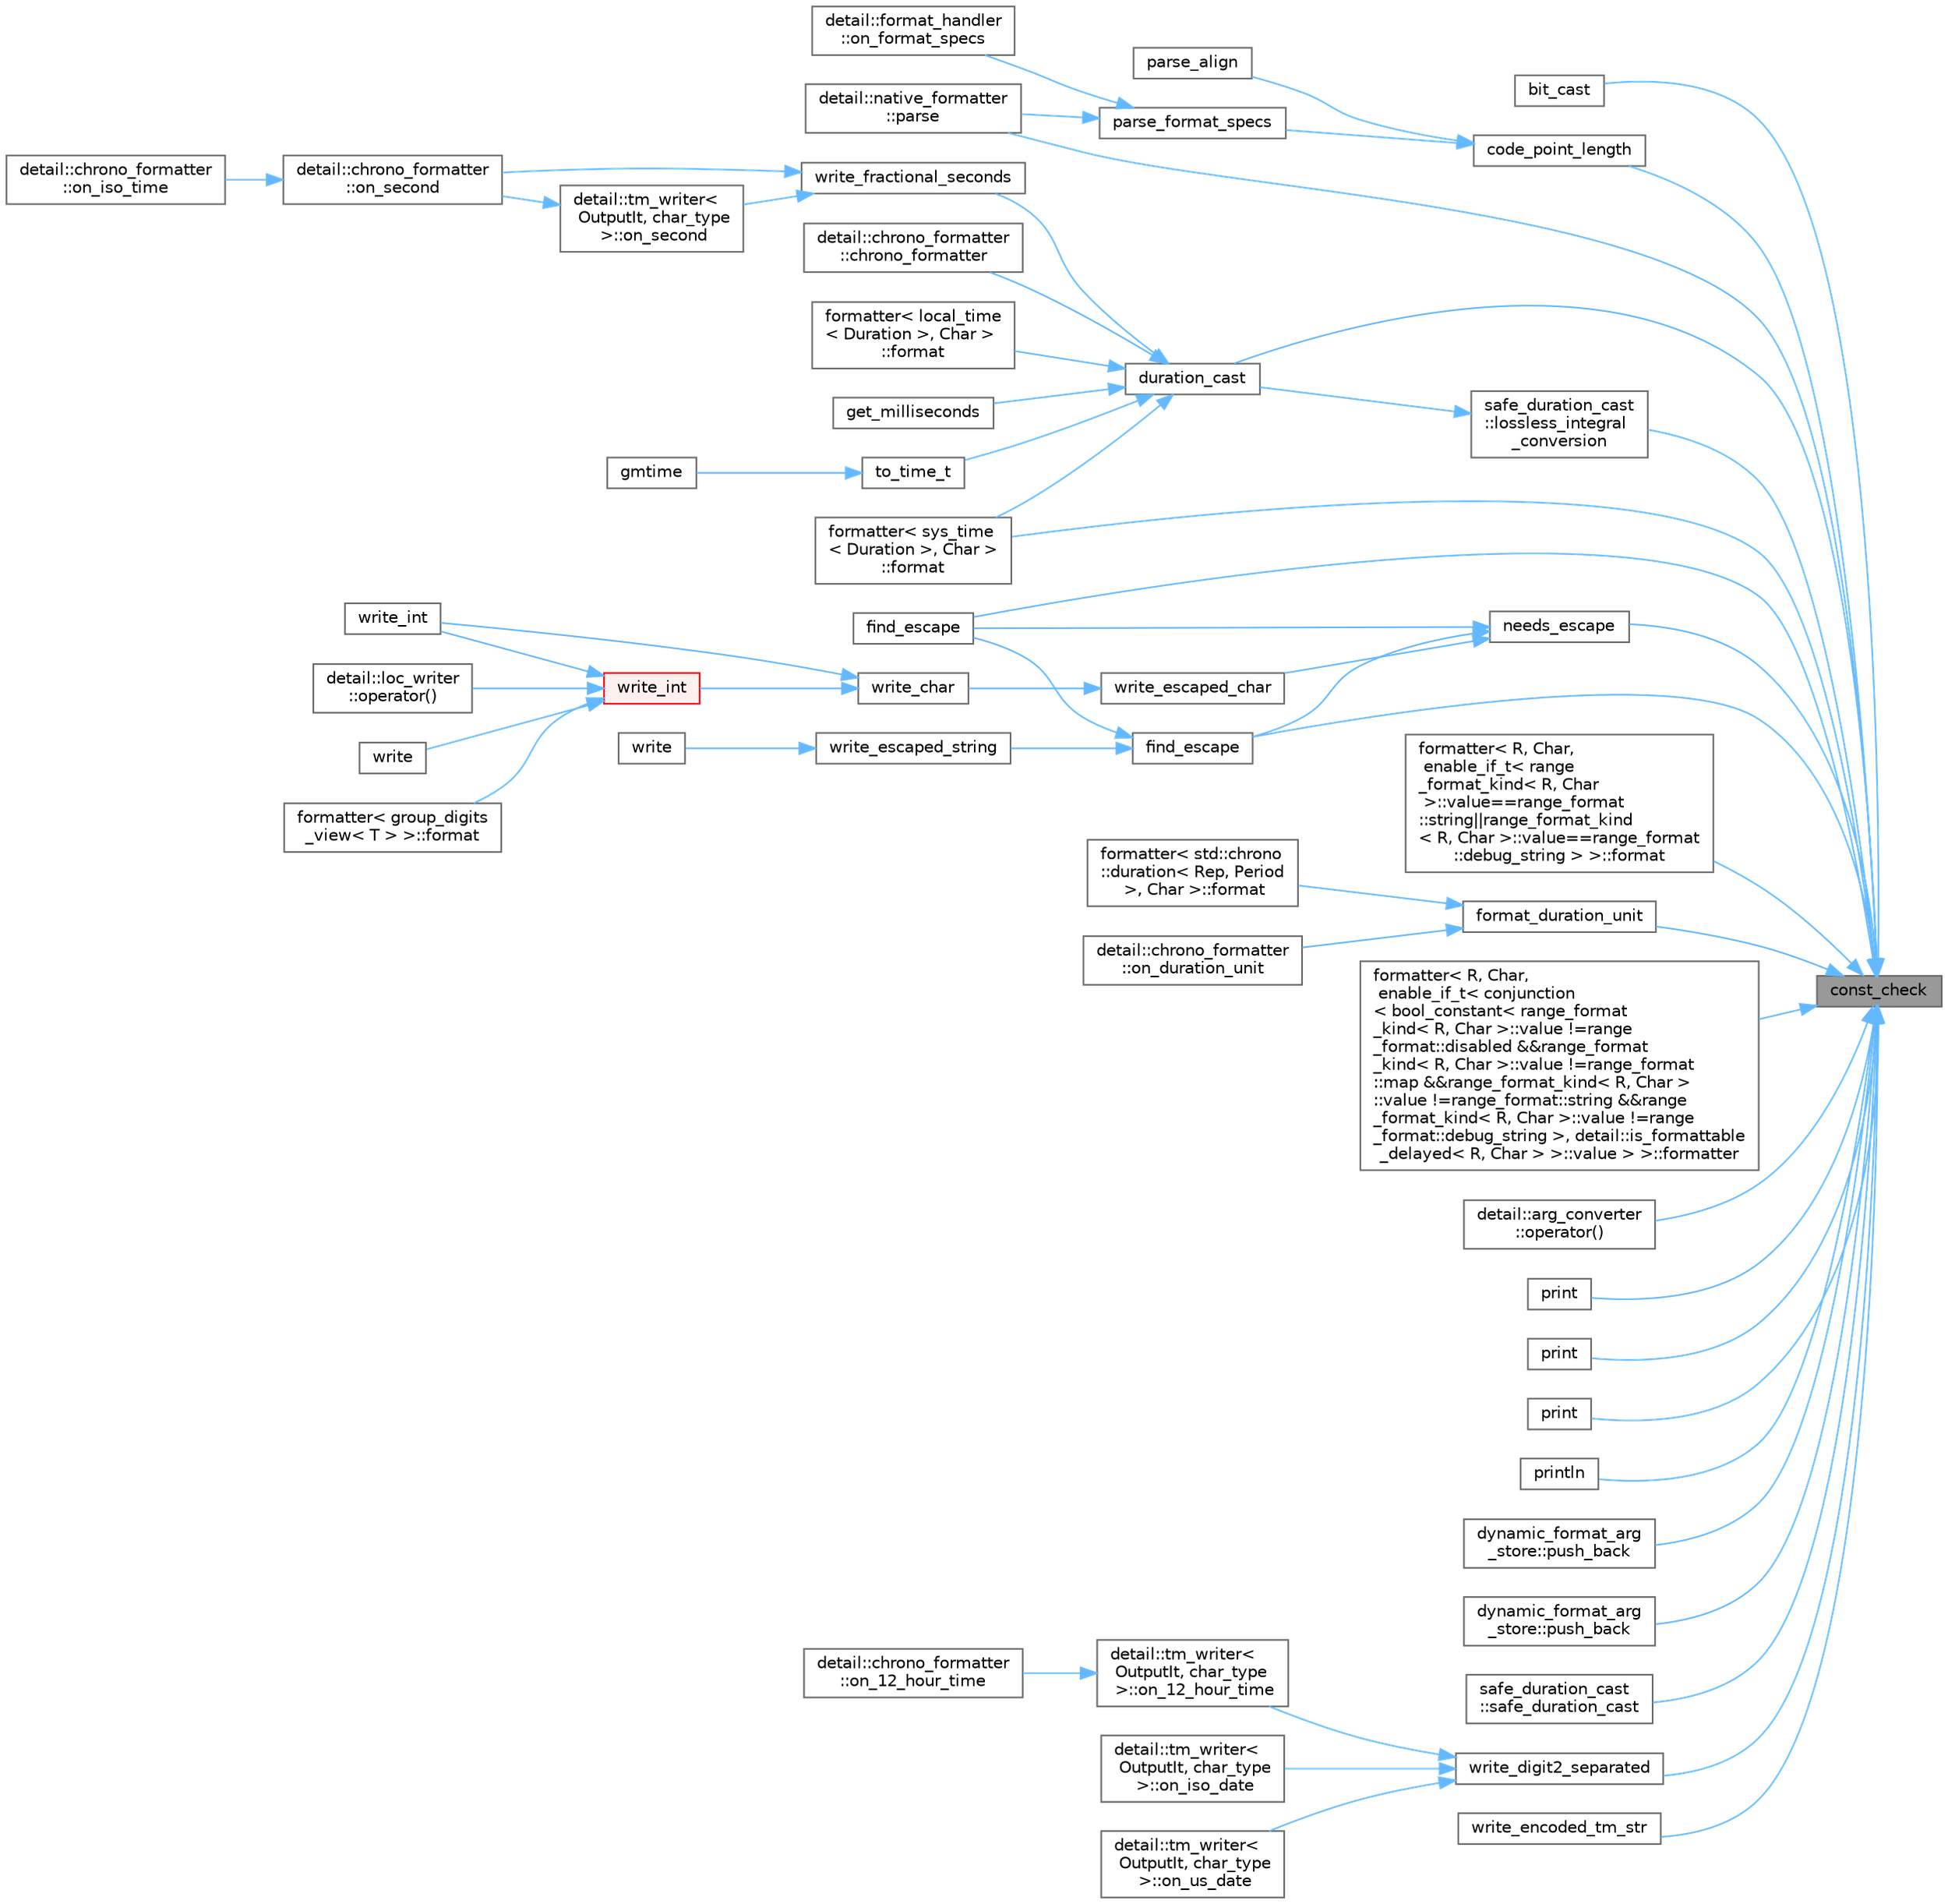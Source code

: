 digraph "const_check"
{
 // LATEX_PDF_SIZE
  bgcolor="transparent";
  edge [fontname=Helvetica,fontsize=10,labelfontname=Helvetica,labelfontsize=10];
  node [fontname=Helvetica,fontsize=10,shape=box,height=0.2,width=0.4];
  rankdir="RL";
  Node1 [id="Node000001",label="const_check",height=0.2,width=0.4,color="gray40", fillcolor="grey60", style="filled", fontcolor="black",tooltip=" "];
  Node1 -> Node2 [id="edge1_Node000001_Node000002",dir="back",color="steelblue1",style="solid",tooltip=" "];
  Node2 [id="Node000002",label="bit_cast",height=0.2,width=0.4,color="grey40", fillcolor="white", style="filled",URL="$namespacedetail.html#a4f3e6fe77d13d60f16e2871c47ed636b",tooltip=" "];
  Node1 -> Node3 [id="edge2_Node000001_Node000003",dir="back",color="steelblue1",style="solid",tooltip=" "];
  Node3 [id="Node000003",label="code_point_length",height=0.2,width=0.4,color="grey40", fillcolor="white", style="filled",URL="$namespacedetail.html#a0a7277f95959a3ddf0eb2267c35755e0",tooltip=" "];
  Node3 -> Node4 [id="edge3_Node000003_Node000004",dir="back",color="steelblue1",style="solid",tooltip=" "];
  Node4 [id="Node000004",label="parse_align",height=0.2,width=0.4,color="grey40", fillcolor="white", style="filled",URL="$namespacedetail.html#a00116cc632bac468ea73799110696bfe",tooltip=" "];
  Node3 -> Node5 [id="edge4_Node000003_Node000005",dir="back",color="steelblue1",style="solid",tooltip=" "];
  Node5 [id="Node000005",label="parse_format_specs",height=0.2,width=0.4,color="grey40", fillcolor="white", style="filled",URL="$namespacedetail.html#af338c3cb0563c9ffc7bef93a3844d574",tooltip=" "];
  Node5 -> Node6 [id="edge5_Node000005_Node000006",dir="back",color="steelblue1",style="solid",tooltip=" "];
  Node6 [id="Node000006",label="detail::format_handler\l::on_format_specs",height=0.2,width=0.4,color="grey40", fillcolor="white", style="filled",URL="$structdetail_1_1format__handler.html#a2048d1eedae542c2e332e46fa85c656f",tooltip=" "];
  Node5 -> Node7 [id="edge6_Node000005_Node000007",dir="back",color="steelblue1",style="solid",tooltip=" "];
  Node7 [id="Node000007",label="detail::native_formatter\l::parse",height=0.2,width=0.4,color="grey40", fillcolor="white", style="filled",URL="$structdetail_1_1native__formatter.html#a8ab971982084b0d00677071064adc679",tooltip=" "];
  Node1 -> Node8 [id="edge7_Node000001_Node000008",dir="back",color="steelblue1",style="solid",tooltip=" "];
  Node8 [id="Node000008",label="duration_cast",height=0.2,width=0.4,color="grey40", fillcolor="white", style="filled",URL="$namespacedetail.html#aa4e8a7bfd4c67725575c44238eb10970",tooltip=" "];
  Node8 -> Node9 [id="edge8_Node000008_Node000009",dir="back",color="steelblue1",style="solid",tooltip=" "];
  Node9 [id="Node000009",label="detail::chrono_formatter\l::chrono_formatter",height=0.2,width=0.4,color="grey40", fillcolor="white", style="filled",URL="$structdetail_1_1chrono__formatter.html#a48bafe99b1deeba642ee13de90388a6f",tooltip=" "];
  Node8 -> Node10 [id="edge9_Node000008_Node000010",dir="back",color="steelblue1",style="solid",tooltip=" "];
  Node10 [id="Node000010",label="formatter\< local_time\l\< Duration \>, Char \>\l::format",height=0.2,width=0.4,color="grey40", fillcolor="white", style="filled",URL="$structformatter_3_01local__time_3_01_duration_01_4_00_01_char_01_4.html#a52e8eb3c7a015c7e59294f5860239717",tooltip=" "];
  Node8 -> Node11 [id="edge10_Node000008_Node000011",dir="back",color="steelblue1",style="solid",tooltip=" "];
  Node11 [id="Node000011",label="formatter\< sys_time\l\< Duration \>, Char \>\l::format",height=0.2,width=0.4,color="grey40", fillcolor="white", style="filled",URL="$structformatter_3_01sys__time_3_01_duration_01_4_00_01_char_01_4.html#ae4c5680a88f8b97963455a2c6af36203",tooltip=" "];
  Node8 -> Node12 [id="edge11_Node000008_Node000012",dir="back",color="steelblue1",style="solid",tooltip=" "];
  Node12 [id="Node000012",label="get_milliseconds",height=0.2,width=0.4,color="grey40", fillcolor="white", style="filled",URL="$namespacedetail.html#a1ec0b994e150d44d0a32c6cce3e5adfd",tooltip=" "];
  Node8 -> Node13 [id="edge12_Node000008_Node000013",dir="back",color="steelblue1",style="solid",tooltip=" "];
  Node13 [id="Node000013",label="to_time_t",height=0.2,width=0.4,color="grey40", fillcolor="white", style="filled",URL="$namespacedetail.html#a4f86046fc16db3907eb4bd0c9c7833e2",tooltip=" "];
  Node13 -> Node14 [id="edge13_Node000013_Node000014",dir="back",color="steelblue1",style="solid",tooltip=" "];
  Node14 [id="Node000014",label="gmtime",height=0.2,width=0.4,color="grey40", fillcolor="white", style="filled",URL="$bundled_2chrono_8h.html#a36146ff53ad660e32b27ddad663628a9",tooltip=" "];
  Node8 -> Node15 [id="edge14_Node000008_Node000015",dir="back",color="steelblue1",style="solid",tooltip=" "];
  Node15 [id="Node000015",label="write_fractional_seconds",height=0.2,width=0.4,color="grey40", fillcolor="white", style="filled",URL="$namespacedetail.html#a3bc10bfc5890885892eed90dd1ebbacb",tooltip=" "];
  Node15 -> Node16 [id="edge15_Node000015_Node000016",dir="back",color="steelblue1",style="solid",tooltip=" "];
  Node16 [id="Node000016",label="detail::chrono_formatter\l::on_second",height=0.2,width=0.4,color="grey40", fillcolor="white", style="filled",URL="$structdetail_1_1chrono__formatter.html#afcb9a0eff4398874cbff0b5466c5f56c",tooltip=" "];
  Node16 -> Node17 [id="edge16_Node000016_Node000017",dir="back",color="steelblue1",style="solid",tooltip=" "];
  Node17 [id="Node000017",label="detail::chrono_formatter\l::on_iso_time",height=0.2,width=0.4,color="grey40", fillcolor="white", style="filled",URL="$structdetail_1_1chrono__formatter.html#a94c937acaca8bfa7b3d319d1bd237ef9",tooltip=" "];
  Node15 -> Node18 [id="edge17_Node000015_Node000018",dir="back",color="steelblue1",style="solid",tooltip=" "];
  Node18 [id="Node000018",label="detail::tm_writer\<\l OutputIt, char_type\l \>::on_second",height=0.2,width=0.4,color="grey40", fillcolor="white", style="filled",URL="$classdetail_1_1tm__writer.html#afcb9a0eff4398874cbff0b5466c5f56c",tooltip=" "];
  Node18 -> Node16 [id="edge18_Node000018_Node000016",dir="back",color="steelblue1",style="solid",tooltip=" "];
  Node1 -> Node19 [id="edge19_Node000001_Node000019",dir="back",color="steelblue1",style="solid",tooltip=" "];
  Node19 [id="Node000019",label="find_escape",height=0.2,width=0.4,color="grey40", fillcolor="white", style="filled",URL="$namespacedetail.html#a1474bd228024b844908693a242784922",tooltip=" "];
  Node19 -> Node20 [id="edge20_Node000019_Node000020",dir="back",color="steelblue1",style="solid",tooltip=" "];
  Node20 [id="Node000020",label="find_escape",height=0.2,width=0.4,color="grey40", fillcolor="white", style="filled",URL="$namespacedetail.html#aa5fbf29311a174ca62a5005e505dd2db",tooltip=" "];
  Node19 -> Node21 [id="edge21_Node000019_Node000021",dir="back",color="steelblue1",style="solid",tooltip=" "];
  Node21 [id="Node000021",label="write_escaped_string",height=0.2,width=0.4,color="grey40", fillcolor="white", style="filled",URL="$namespacedetail.html#a8d4a568e200778bc19363c644e3f29bd",tooltip=" "];
  Node21 -> Node22 [id="edge22_Node000021_Node000022",dir="back",color="steelblue1",style="solid",tooltip=" "];
  Node22 [id="Node000022",label="write",height=0.2,width=0.4,color="grey40", fillcolor="white", style="filled",URL="$namespacedetail.html#a664c3f795a0280d463eb3f67c45219ad",tooltip=" "];
  Node1 -> Node20 [id="edge23_Node000001_Node000020",dir="back",color="steelblue1",style="solid",tooltip=" "];
  Node1 -> Node23 [id="edge24_Node000001_Node000023",dir="back",color="steelblue1",style="solid",tooltip=" "];
  Node23 [id="Node000023",label="formatter\< R, Char,\l enable_if_t\< range\l_format_kind\< R, Char\l \>::value==range_format\l::string\|\|range_format_kind\l\< R, Char \>::value==range_format\l::debug_string \> \>::format",height=0.2,width=0.4,color="grey40", fillcolor="white", style="filled",URL="$structformatter_3_01_r_00_01_char_00_01enable__if__t_3_01range__format__kind_3_01_r_00_01_char_0a1cc46cd0c042e02f35d813f9e23373b.html#ae01c7824b691df0f5961d232c2d7905c",tooltip=" "];
  Node1 -> Node11 [id="edge25_Node000001_Node000011",dir="back",color="steelblue1",style="solid",tooltip=" "];
  Node1 -> Node24 [id="edge26_Node000001_Node000024",dir="back",color="steelblue1",style="solid",tooltip=" "];
  Node24 [id="Node000024",label="format_duration_unit",height=0.2,width=0.4,color="grey40", fillcolor="white", style="filled",URL="$namespacedetail.html#a2398c04f58e4d99e75a4bd6c2ce3cfba",tooltip=" "];
  Node24 -> Node25 [id="edge27_Node000024_Node000025",dir="back",color="steelblue1",style="solid",tooltip=" "];
  Node25 [id="Node000025",label="formatter\< std::chrono\l::duration\< Rep, Period\l \>, Char \>::format",height=0.2,width=0.4,color="grey40", fillcolor="white", style="filled",URL="$structformatter_3_01std_1_1chrono_1_1duration_3_01_rep_00_01_period_01_4_00_01_char_01_4.html#a2ec854bd7a6a632e4a8e0c027634c84a",tooltip=" "];
  Node24 -> Node26 [id="edge28_Node000024_Node000026",dir="back",color="steelblue1",style="solid",tooltip=" "];
  Node26 [id="Node000026",label="detail::chrono_formatter\l::on_duration_unit",height=0.2,width=0.4,color="grey40", fillcolor="white", style="filled",URL="$structdetail_1_1chrono__formatter.html#a426efbda8fcbda88cf75c76685700307",tooltip=" "];
  Node1 -> Node27 [id="edge29_Node000001_Node000027",dir="back",color="steelblue1",style="solid",tooltip=" "];
  Node27 [id="Node000027",label="formatter\< R, Char,\l enable_if_t\< conjunction\l\< bool_constant\< range_format\l_kind\< R, Char \>::value !=range\l_format::disabled &&range_format\l_kind\< R, Char \>::value !=range_format\l::map &&range_format_kind\< R, Char \>\l::value !=range_format::string &&range\l_format_kind\< R, Char \>::value !=range\l_format::debug_string \>, detail::is_formattable\l_delayed\< R, Char \> \>::value \> \>::formatter",height=0.2,width=0.4,color="grey40", fillcolor="white", style="filled",URL="$structformatter_3_01_r_00_01_char_00_01enable__if__t_3_01conjunction_3_01bool__constant_3_01rang0fba9db9d2a77e9ada06b2f190c4dd4a.html#acd3b244312095fc9e985f6094438c523",tooltip=" "];
  Node1 -> Node28 [id="edge30_Node000001_Node000028",dir="back",color="steelblue1",style="solid",tooltip=" "];
  Node28 [id="Node000028",label="safe_duration_cast\l::lossless_integral\l_conversion",height=0.2,width=0.4,color="grey40", fillcolor="white", style="filled",URL="$namespacesafe__duration__cast.html#aeb329dc4be0bab60f163b3c8625baac0",tooltip="Converts From to To, without loss."];
  Node28 -> Node8 [id="edge31_Node000028_Node000008",dir="back",color="steelblue1",style="solid",tooltip=" "];
  Node1 -> Node29 [id="edge32_Node000001_Node000029",dir="back",color="steelblue1",style="solid",tooltip=" "];
  Node29 [id="Node000029",label="needs_escape",height=0.2,width=0.4,color="grey40", fillcolor="white", style="filled",URL="$namespacedetail.html#ad067f15eb4a7290df2b3386c31678552",tooltip=" "];
  Node29 -> Node19 [id="edge33_Node000029_Node000019",dir="back",color="steelblue1",style="solid",tooltip=" "];
  Node29 -> Node20 [id="edge34_Node000029_Node000020",dir="back",color="steelblue1",style="solid",tooltip=" "];
  Node29 -> Node30 [id="edge35_Node000029_Node000030",dir="back",color="steelblue1",style="solid",tooltip=" "];
  Node30 [id="Node000030",label="write_escaped_char",height=0.2,width=0.4,color="grey40", fillcolor="white", style="filled",URL="$namespacedetail.html#aaf067ba0e493cfe8e8de78e071fb3aee",tooltip=" "];
  Node30 -> Node31 [id="edge36_Node000030_Node000031",dir="back",color="steelblue1",style="solid",tooltip=" "];
  Node31 [id="Node000031",label="write_char",height=0.2,width=0.4,color="grey40", fillcolor="white", style="filled",URL="$namespacedetail.html#a9afdb97d52dabe3eef1156ab82a70e26",tooltip=" "];
  Node31 -> Node32 [id="edge37_Node000031_Node000032",dir="back",color="steelblue1",style="solid",tooltip=" "];
  Node32 [id="Node000032",label="write_int",height=0.2,width=0.4,color="red", fillcolor="#FFF0F0", style="filled",URL="$namespacedetail.html#ac0fd4ca12ae54000b545b8469fa3a5d6",tooltip=" "];
  Node32 -> Node33 [id="edge38_Node000032_Node000033",dir="back",color="steelblue1",style="solid",tooltip=" "];
  Node33 [id="Node000033",label="formatter\< group_digits\l_view\< T \> \>::format",height=0.2,width=0.4,color="grey40", fillcolor="white", style="filled",URL="$structformatter_3_01group__digits__view_3_01_t_01_4_01_4.html#a12f88da6a64b78a7132de00518d5e674",tooltip=" "];
  Node32 -> Node34 [id="edge39_Node000032_Node000034",dir="back",color="steelblue1",style="solid",tooltip=" "];
  Node34 [id="Node000034",label="detail::loc_writer\l::operator()",height=0.2,width=0.4,color="grey40", fillcolor="white", style="filled",URL="$structdetail_1_1loc__writer.html#aedcdcd54b74a24c4c2a78c788b22a502",tooltip=" "];
  Node32 -> Node35 [id="edge40_Node000032_Node000035",dir="back",color="steelblue1",style="solid",tooltip=" "];
  Node35 [id="Node000035",label="write",height=0.2,width=0.4,color="grey40", fillcolor="white", style="filled",URL="$namespacedetail.html#a9c683e2bdae1f39926846a8a6d599444",tooltip=" "];
  Node32 -> Node36 [id="edge41_Node000032_Node000036",dir="back",color="steelblue1",style="solid",tooltip=" "];
  Node36 [id="Node000036",label="write_int",height=0.2,width=0.4,color="grey40", fillcolor="white", style="filled",URL="$namespacedetail.html#a0dc2ace9cfb00f77921ab5c78fe1cdde",tooltip=" "];
  Node31 -> Node36 [id="edge42_Node000031_Node000036",dir="back",color="steelblue1",style="solid",tooltip=" "];
  Node1 -> Node39 [id="edge43_Node000001_Node000039",dir="back",color="steelblue1",style="solid",tooltip=" "];
  Node39 [id="Node000039",label="detail::arg_converter\l::operator()",height=0.2,width=0.4,color="grey40", fillcolor="white", style="filled",URL="$classdetail_1_1arg__converter.html#afd7450569ea08e37139becee559ada0c",tooltip=" "];
  Node1 -> Node7 [id="edge44_Node000001_Node000007",dir="back",color="steelblue1",style="solid",tooltip=" "];
  Node1 -> Node40 [id="edge45_Node000001_Node000040",dir="back",color="steelblue1",style="solid",tooltip=" "];
  Node40 [id="Node000040",label="print",height=0.2,width=0.4,color="grey40", fillcolor="white", style="filled",URL="$base_8h.html#a3a04cf3cd81173cdbb24b568bde4df22",tooltip="Formats args according to specifications in fmt and writes the output to the file f."];
  Node1 -> Node41 [id="edge46_Node000001_Node000041",dir="back",color="steelblue1",style="solid",tooltip=" "];
  Node41 [id="Node000041",label="print",height=0.2,width=0.4,color="grey40", fillcolor="white", style="filled",URL="$base_8h.html#a59025bfaf390e425b4e274c966a77557",tooltip="Formats args according to specifications in fmt and writes the output to stdout."];
  Node1 -> Node42 [id="edge47_Node000001_Node000042",dir="back",color="steelblue1",style="solid",tooltip=" "];
  Node42 [id="Node000042",label="print",height=0.2,width=0.4,color="grey40", fillcolor="white", style="filled",URL="$ostream_8h.html#a3883cc4dedb6840173d3ca9699e7693c",tooltip="Prints formatted data to the stream os."];
  Node1 -> Node43 [id="edge48_Node000001_Node000043",dir="back",color="steelblue1",style="solid",tooltip=" "];
  Node43 [id="Node000043",label="println",height=0.2,width=0.4,color="grey40", fillcolor="white", style="filled",URL="$base_8h.html#a747af0150d2d80bc7e0af46e4a5bec21",tooltip="Formats args according to specifications in fmt and writes the output to the file f followed by a new..."];
  Node1 -> Node44 [id="edge49_Node000001_Node000044",dir="back",color="steelblue1",style="solid",tooltip=" "];
  Node44 [id="Node000044",label="dynamic_format_arg\l_store::push_back",height=0.2,width=0.4,color="grey40", fillcolor="white", style="filled",URL="$classdynamic__format__arg__store.html#a19e6a475c1abb7060fe63561128dabe0",tooltip="Adds named argument into the dynamic store for later passing to a formatting function."];
  Node1 -> Node45 [id="edge50_Node000001_Node000045",dir="back",color="steelblue1",style="solid",tooltip=" "];
  Node45 [id="Node000045",label="dynamic_format_arg\l_store::push_back",height=0.2,width=0.4,color="grey40", fillcolor="white", style="filled",URL="$classdynamic__format__arg__store.html#a3b154cbe2d4187867fc44f0a5b269212",tooltip="Adds an argument into the dynamic store for later passing to a formatting function."];
  Node1 -> Node46 [id="edge51_Node000001_Node000046",dir="back",color="steelblue1",style="solid",tooltip=" "];
  Node46 [id="Node000046",label="safe_duration_cast\l::safe_duration_cast",height=0.2,width=0.4,color="grey40", fillcolor="white", style="filled",URL="$namespacesafe__duration__cast.html#a8a653f2a1cc545ab18e52d93e1227caa",tooltip="Safe duration_cast between floating point durations"];
  Node1 -> Node47 [id="edge52_Node000001_Node000047",dir="back",color="steelblue1",style="solid",tooltip=" "];
  Node47 [id="Node000047",label="write_digit2_separated",height=0.2,width=0.4,color="grey40", fillcolor="white", style="filled",URL="$namespacedetail.html#ab6953a37440bdb195c1235a99fb604db",tooltip=" "];
  Node47 -> Node48 [id="edge53_Node000047_Node000048",dir="back",color="steelblue1",style="solid",tooltip=" "];
  Node48 [id="Node000048",label="detail::tm_writer\<\l OutputIt, char_type\l \>::on_12_hour_time",height=0.2,width=0.4,color="grey40", fillcolor="white", style="filled",URL="$classdetail_1_1tm__writer.html#acac60187a1bae85bc87379c974bc6e45",tooltip=" "];
  Node48 -> Node49 [id="edge54_Node000048_Node000049",dir="back",color="steelblue1",style="solid",tooltip=" "];
  Node49 [id="Node000049",label="detail::chrono_formatter\l::on_12_hour_time",height=0.2,width=0.4,color="grey40", fillcolor="white", style="filled",URL="$structdetail_1_1chrono__formatter.html#acac60187a1bae85bc87379c974bc6e45",tooltip=" "];
  Node47 -> Node50 [id="edge55_Node000047_Node000050",dir="back",color="steelblue1",style="solid",tooltip=" "];
  Node50 [id="Node000050",label="detail::tm_writer\<\l OutputIt, char_type\l \>::on_iso_date",height=0.2,width=0.4,color="grey40", fillcolor="white", style="filled",URL="$classdetail_1_1tm__writer.html#aea707828446626d840d3cb1e6187179e",tooltip=" "];
  Node47 -> Node51 [id="edge56_Node000047_Node000051",dir="back",color="steelblue1",style="solid",tooltip=" "];
  Node51 [id="Node000051",label="detail::tm_writer\<\l OutputIt, char_type\l \>::on_us_date",height=0.2,width=0.4,color="grey40", fillcolor="white", style="filled",URL="$classdetail_1_1tm__writer.html#afe51a54407933aca94f3f33297ea2d93",tooltip=" "];
  Node1 -> Node52 [id="edge57_Node000001_Node000052",dir="back",color="steelblue1",style="solid",tooltip=" "];
  Node52 [id="Node000052",label="write_encoded_tm_str",height=0.2,width=0.4,color="grey40", fillcolor="white", style="filled",URL="$namespacedetail.html#a0199d4ab13906cdd7763188a2287bb74",tooltip=" "];
}
